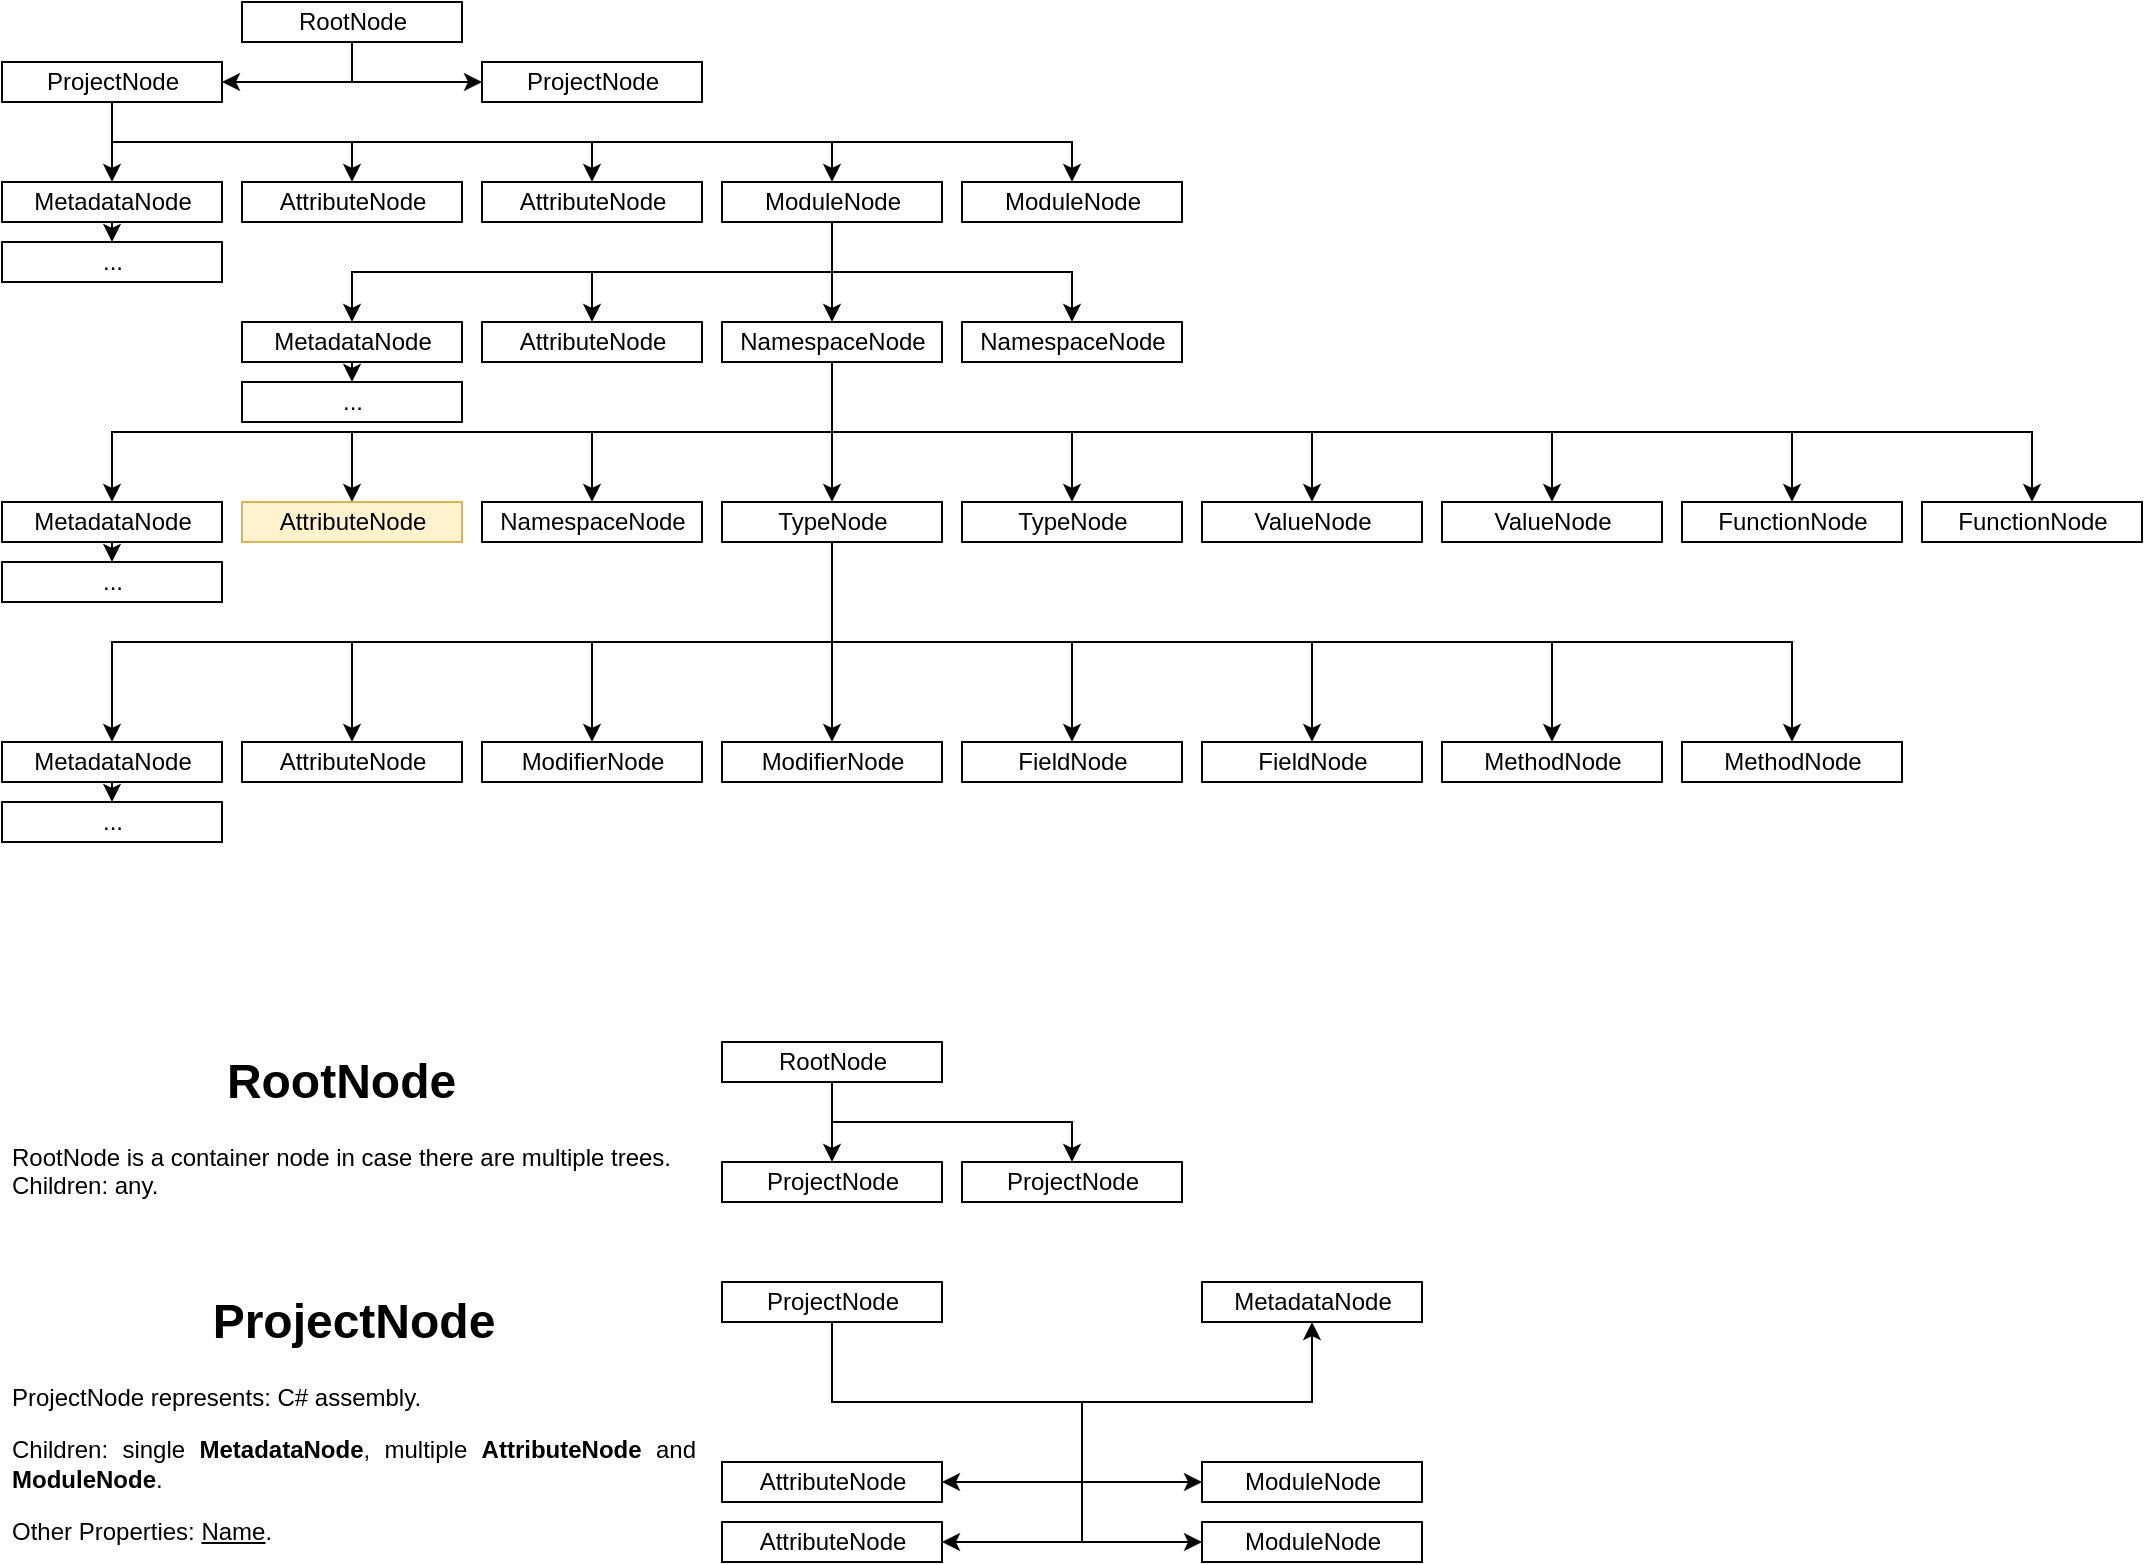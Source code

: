 <mxfile version="13.6.2" type="device"><diagram id="hMRSq9ujZ3ukGJ3Yu9Yh" name="Ast Structure"><mxGraphModel dx="905" dy="655" grid="1" gridSize="10" guides="1" tooltips="1" connect="1" arrows="1" fold="1" page="1" pageScale="1" pageWidth="827" pageHeight="1169" math="0" shadow="0"><root><mxCell id="0"/><mxCell id="1" parent="0"/><mxCell id="QCq0GDgMahYHKre1_ZzV-11" style="edgeStyle=orthogonalEdgeStyle;rounded=0;orthogonalLoop=1;jettySize=auto;html=1;exitX=0.5;exitY=1;exitDx=0;exitDy=0;entryX=0.5;entryY=0;entryDx=0;entryDy=0;" parent="1" source="QCq0GDgMahYHKre1_ZzV-1" target="QCq0GDgMahYHKre1_ZzV-7" edge="1"><mxGeometry relative="1" as="geometry"/></mxCell><mxCell id="QCq0GDgMahYHKre1_ZzV-14" style="edgeStyle=orthogonalEdgeStyle;rounded=0;orthogonalLoop=1;jettySize=auto;html=1;exitX=0.5;exitY=1;exitDx=0;exitDy=0;entryX=0.5;entryY=0;entryDx=0;entryDy=0;" parent="1" source="QCq0GDgMahYHKre1_ZzV-1" target="QCq0GDgMahYHKre1_ZzV-13" edge="1"><mxGeometry relative="1" as="geometry"/></mxCell><mxCell id="QCq0GDgMahYHKre1_ZzV-16" style="edgeStyle=orthogonalEdgeStyle;rounded=0;orthogonalLoop=1;jettySize=auto;html=1;exitX=0.5;exitY=1;exitDx=0;exitDy=0;entryX=0.5;entryY=0;entryDx=0;entryDy=0;" parent="1" source="QCq0GDgMahYHKre1_ZzV-1" target="QCq0GDgMahYHKre1_ZzV-15" edge="1"><mxGeometry relative="1" as="geometry"/></mxCell><mxCell id="QCq0GDgMahYHKre1_ZzV-19" style="edgeStyle=orthogonalEdgeStyle;rounded=0;orthogonalLoop=1;jettySize=auto;html=1;exitX=0.5;exitY=1;exitDx=0;exitDy=0;entryX=0.5;entryY=0;entryDx=0;entryDy=0;" parent="1" source="QCq0GDgMahYHKre1_ZzV-1" target="QCq0GDgMahYHKre1_ZzV-17" edge="1"><mxGeometry relative="1" as="geometry"/></mxCell><mxCell id="QCq0GDgMahYHKre1_ZzV-20" style="edgeStyle=orthogonalEdgeStyle;rounded=0;orthogonalLoop=1;jettySize=auto;html=1;exitX=0.5;exitY=1;exitDx=0;exitDy=0;entryX=0.5;entryY=0;entryDx=0;entryDy=0;" parent="1" source="QCq0GDgMahYHKre1_ZzV-1" target="QCq0GDgMahYHKre1_ZzV-18" edge="1"><mxGeometry relative="1" as="geometry"/></mxCell><mxCell id="QCq0GDgMahYHKre1_ZzV-1" value="ProjectNode" style="html=1;" parent="1" vertex="1"><mxGeometry x="10" y="40" width="110" height="20" as="geometry"/></mxCell><mxCell id="QCq0GDgMahYHKre1_ZzV-4" style="edgeStyle=orthogonalEdgeStyle;rounded=0;orthogonalLoop=1;jettySize=auto;html=1;exitX=0.5;exitY=1;exitDx=0;exitDy=0;entryX=1;entryY=0.5;entryDx=0;entryDy=0;" parent="1" source="QCq0GDgMahYHKre1_ZzV-2" target="QCq0GDgMahYHKre1_ZzV-1" edge="1"><mxGeometry relative="1" as="geometry"/></mxCell><mxCell id="QCq0GDgMahYHKre1_ZzV-5" style="edgeStyle=orthogonalEdgeStyle;rounded=0;orthogonalLoop=1;jettySize=auto;html=1;exitX=0.5;exitY=1;exitDx=0;exitDy=0;entryX=0;entryY=0.5;entryDx=0;entryDy=0;" parent="1" source="QCq0GDgMahYHKre1_ZzV-2" target="QCq0GDgMahYHKre1_ZzV-3" edge="1"><mxGeometry relative="1" as="geometry"/></mxCell><mxCell id="QCq0GDgMahYHKre1_ZzV-2" value="RootNode" style="html=1;" parent="1" vertex="1"><mxGeometry x="130" y="10" width="110" height="20" as="geometry"/></mxCell><mxCell id="QCq0GDgMahYHKre1_ZzV-3" value="ProjectNode" style="html=1;" parent="1" vertex="1"><mxGeometry x="250" y="40" width="110" height="20" as="geometry"/></mxCell><mxCell id="QCq0GDgMahYHKre1_ZzV-10" style="edgeStyle=orthogonalEdgeStyle;rounded=0;orthogonalLoop=1;jettySize=auto;html=1;exitX=0.5;exitY=1;exitDx=0;exitDy=0;entryX=0.5;entryY=0;entryDx=0;entryDy=0;" parent="1" source="QCq0GDgMahYHKre1_ZzV-7" target="QCq0GDgMahYHKre1_ZzV-9" edge="1"><mxGeometry relative="1" as="geometry"/></mxCell><mxCell id="QCq0GDgMahYHKre1_ZzV-7" value="MetadataNode" style="html=1;" parent="1" vertex="1"><mxGeometry x="10" y="100" width="110" height="20" as="geometry"/></mxCell><mxCell id="QCq0GDgMahYHKre1_ZzV-9" value="..." style="html=1;" parent="1" vertex="1"><mxGeometry x="10" y="130" width="110" height="20" as="geometry"/></mxCell><mxCell id="QCq0GDgMahYHKre1_ZzV-13" value="AttributeNode" style="html=1;" parent="1" vertex="1"><mxGeometry x="130" y="100" width="110" height="20" as="geometry"/></mxCell><mxCell id="QCq0GDgMahYHKre1_ZzV-15" value="AttributeNode" style="html=1;" parent="1" vertex="1"><mxGeometry x="250" y="100" width="110" height="20" as="geometry"/></mxCell><mxCell id="QCq0GDgMahYHKre1_ZzV-25" style="edgeStyle=orthogonalEdgeStyle;rounded=0;orthogonalLoop=1;jettySize=auto;html=1;exitX=0.5;exitY=1;exitDx=0;exitDy=0;entryX=0.5;entryY=0;entryDx=0;entryDy=0;" parent="1" source="QCq0GDgMahYHKre1_ZzV-17" target="QCq0GDgMahYHKre1_ZzV-21" edge="1"><mxGeometry relative="1" as="geometry"/></mxCell><mxCell id="QCq0GDgMahYHKre1_ZzV-26" style="edgeStyle=orthogonalEdgeStyle;rounded=0;orthogonalLoop=1;jettySize=auto;html=1;exitX=0.5;exitY=1;exitDx=0;exitDy=0;entryX=0.5;entryY=0;entryDx=0;entryDy=0;" parent="1" source="QCq0GDgMahYHKre1_ZzV-17" target="QCq0GDgMahYHKre1_ZzV-23" edge="1"><mxGeometry relative="1" as="geometry"/></mxCell><mxCell id="QCq0GDgMahYHKre1_ZzV-28" style="edgeStyle=orthogonalEdgeStyle;rounded=0;orthogonalLoop=1;jettySize=auto;html=1;exitX=0.5;exitY=1;exitDx=0;exitDy=0;entryX=0.5;entryY=0;entryDx=0;entryDy=0;" parent="1" source="QCq0GDgMahYHKre1_ZzV-17" target="QCq0GDgMahYHKre1_ZzV-27" edge="1"><mxGeometry relative="1" as="geometry"/></mxCell><mxCell id="QCq0GDgMahYHKre1_ZzV-33" style="edgeStyle=orthogonalEdgeStyle;rounded=0;orthogonalLoop=1;jettySize=auto;html=1;exitX=0.5;exitY=1;exitDx=0;exitDy=0;entryX=0.5;entryY=0;entryDx=0;entryDy=0;" parent="1" source="QCq0GDgMahYHKre1_ZzV-17" target="QCq0GDgMahYHKre1_ZzV-31" edge="1"><mxGeometry relative="1" as="geometry"/></mxCell><mxCell id="QCq0GDgMahYHKre1_ZzV-17" value="ModuleNode" style="html=1;" parent="1" vertex="1"><mxGeometry x="370" y="100" width="110" height="20" as="geometry"/></mxCell><mxCell id="QCq0GDgMahYHKre1_ZzV-18" value="ModuleNode" style="html=1;" parent="1" vertex="1"><mxGeometry x="490" y="100" width="110" height="20" as="geometry"/></mxCell><mxCell id="QCq0GDgMahYHKre1_ZzV-24" style="edgeStyle=orthogonalEdgeStyle;rounded=0;orthogonalLoop=1;jettySize=auto;html=1;exitX=0.5;exitY=1;exitDx=0;exitDy=0;entryX=0.5;entryY=0;entryDx=0;entryDy=0;" parent="1" source="QCq0GDgMahYHKre1_ZzV-21" target="QCq0GDgMahYHKre1_ZzV-22" edge="1"><mxGeometry relative="1" as="geometry"/></mxCell><mxCell id="QCq0GDgMahYHKre1_ZzV-21" value="MetadataNode" style="html=1;" parent="1" vertex="1"><mxGeometry x="130" y="170" width="110" height="20" as="geometry"/></mxCell><mxCell id="QCq0GDgMahYHKre1_ZzV-22" value="..." style="html=1;" parent="1" vertex="1"><mxGeometry x="130" y="200" width="110" height="20" as="geometry"/></mxCell><mxCell id="QCq0GDgMahYHKre1_ZzV-23" value="AttributeNode" style="html=1;" parent="1" vertex="1"><mxGeometry x="250" y="170" width="110" height="20" as="geometry"/></mxCell><mxCell id="QCq0GDgMahYHKre1_ZzV-40" style="edgeStyle=orthogonalEdgeStyle;rounded=0;orthogonalLoop=1;jettySize=auto;html=1;exitX=0.5;exitY=1;exitDx=0;exitDy=0;entryX=0.5;entryY=0;entryDx=0;entryDy=0;" parent="1" source="QCq0GDgMahYHKre1_ZzV-27" target="QCq0GDgMahYHKre1_ZzV-36" edge="1"><mxGeometry relative="1" as="geometry"/></mxCell><mxCell id="QCq0GDgMahYHKre1_ZzV-41" style="edgeStyle=orthogonalEdgeStyle;rounded=0;orthogonalLoop=1;jettySize=auto;html=1;exitX=0.5;exitY=1;exitDx=0;exitDy=0;entryX=0.5;entryY=0;entryDx=0;entryDy=0;" parent="1" source="QCq0GDgMahYHKre1_ZzV-27" target="QCq0GDgMahYHKre1_ZzV-38" edge="1"><mxGeometry relative="1" as="geometry"/></mxCell><mxCell id="QCq0GDgMahYHKre1_ZzV-42" style="edgeStyle=orthogonalEdgeStyle;rounded=0;orthogonalLoop=1;jettySize=auto;html=1;exitX=0.5;exitY=1;exitDx=0;exitDy=0;entryX=0.5;entryY=0;entryDx=0;entryDy=0;" parent="1" source="QCq0GDgMahYHKre1_ZzV-27" target="QCq0GDgMahYHKre1_ZzV-39" edge="1"><mxGeometry relative="1" as="geometry"/></mxCell><mxCell id="QCq0GDgMahYHKre1_ZzV-44" style="edgeStyle=orthogonalEdgeStyle;rounded=0;orthogonalLoop=1;jettySize=auto;html=1;exitX=0.5;exitY=1;exitDx=0;exitDy=0;entryX=0.5;entryY=0;entryDx=0;entryDy=0;" parent="1" source="QCq0GDgMahYHKre1_ZzV-27" target="QCq0GDgMahYHKre1_ZzV-43" edge="1"><mxGeometry relative="1" as="geometry"/></mxCell><mxCell id="QCq0GDgMahYHKre1_ZzV-46" style="edgeStyle=orthogonalEdgeStyle;rounded=0;orthogonalLoop=1;jettySize=auto;html=1;exitX=0.5;exitY=1;exitDx=0;exitDy=0;entryX=0.5;entryY=0;entryDx=0;entryDy=0;" parent="1" source="QCq0GDgMahYHKre1_ZzV-27" target="QCq0GDgMahYHKre1_ZzV-45" edge="1"><mxGeometry relative="1" as="geometry"/></mxCell><mxCell id="QCq0GDgMahYHKre1_ZzV-59" style="edgeStyle=orthogonalEdgeStyle;rounded=0;orthogonalLoop=1;jettySize=auto;html=1;exitX=0.5;exitY=1;exitDx=0;exitDy=0;entryX=0.5;entryY=0;entryDx=0;entryDy=0;" parent="1" source="QCq0GDgMahYHKre1_ZzV-27" target="QCq0GDgMahYHKre1_ZzV-55" edge="1"><mxGeometry relative="1" as="geometry"/></mxCell><mxCell id="QCq0GDgMahYHKre1_ZzV-60" style="edgeStyle=orthogonalEdgeStyle;rounded=0;orthogonalLoop=1;jettySize=auto;html=1;exitX=0.5;exitY=1;exitDx=0;exitDy=0;entryX=0.5;entryY=0;entryDx=0;entryDy=0;" parent="1" source="QCq0GDgMahYHKre1_ZzV-27" target="QCq0GDgMahYHKre1_ZzV-56" edge="1"><mxGeometry relative="1" as="geometry"/></mxCell><mxCell id="QCq0GDgMahYHKre1_ZzV-61" style="edgeStyle=orthogonalEdgeStyle;rounded=0;orthogonalLoop=1;jettySize=auto;html=1;exitX=0.5;exitY=1;exitDx=0;exitDy=0;entryX=0.5;entryY=0;entryDx=0;entryDy=0;" parent="1" source="QCq0GDgMahYHKre1_ZzV-27" target="QCq0GDgMahYHKre1_ZzV-57" edge="1"><mxGeometry relative="1" as="geometry"/></mxCell><mxCell id="QCq0GDgMahYHKre1_ZzV-62" style="edgeStyle=orthogonalEdgeStyle;rounded=0;orthogonalLoop=1;jettySize=auto;html=1;exitX=0.5;exitY=1;exitDx=0;exitDy=0;entryX=0.5;entryY=0;entryDx=0;entryDy=0;" parent="1" source="QCq0GDgMahYHKre1_ZzV-27" target="QCq0GDgMahYHKre1_ZzV-58" edge="1"><mxGeometry relative="1" as="geometry"/></mxCell><mxCell id="QCq0GDgMahYHKre1_ZzV-27" value="NamespaceNode" style="html=1;" parent="1" vertex="1"><mxGeometry x="370" y="170" width="110" height="20" as="geometry"/></mxCell><mxCell id="QCq0GDgMahYHKre1_ZzV-31" value="NamespaceNode" style="html=1;" parent="1" vertex="1"><mxGeometry x="490" y="170" width="110" height="20" as="geometry"/></mxCell><mxCell id="QCq0GDgMahYHKre1_ZzV-35" style="edgeStyle=orthogonalEdgeStyle;rounded=0;orthogonalLoop=1;jettySize=auto;html=1;exitX=0.5;exitY=1;exitDx=0;exitDy=0;entryX=0.5;entryY=0;entryDx=0;entryDy=0;" parent="1" source="QCq0GDgMahYHKre1_ZzV-36" target="QCq0GDgMahYHKre1_ZzV-37" edge="1"><mxGeometry relative="1" as="geometry"/></mxCell><mxCell id="QCq0GDgMahYHKre1_ZzV-36" value="MetadataNode" style="html=1;" parent="1" vertex="1"><mxGeometry x="10" y="260" width="110" height="20" as="geometry"/></mxCell><mxCell id="QCq0GDgMahYHKre1_ZzV-37" value="..." style="html=1;" parent="1" vertex="1"><mxGeometry x="10" y="290" width="110" height="20" as="geometry"/></mxCell><mxCell id="QCq0GDgMahYHKre1_ZzV-38" value="AttributeNode" style="html=1;fillColor=#fff2cc;strokeColor=#d6b656;" parent="1" vertex="1"><mxGeometry x="130" y="260" width="110" height="20" as="geometry"/></mxCell><mxCell id="QCq0GDgMahYHKre1_ZzV-39" value="NamespaceNode" style="html=1;" parent="1" vertex="1"><mxGeometry x="250" y="260" width="110" height="20" as="geometry"/></mxCell><mxCell id="QCq0GDgMahYHKre1_ZzV-52" style="edgeStyle=orthogonalEdgeStyle;rounded=0;orthogonalLoop=1;jettySize=auto;html=1;exitX=0.5;exitY=1;exitDx=0;exitDy=0;entryX=0.5;entryY=0;entryDx=0;entryDy=0;" parent="1" source="QCq0GDgMahYHKre1_ZzV-43" target="QCq0GDgMahYHKre1_ZzV-48" edge="1"><mxGeometry relative="1" as="geometry"/></mxCell><mxCell id="QCq0GDgMahYHKre1_ZzV-53" style="edgeStyle=orthogonalEdgeStyle;rounded=0;orthogonalLoop=1;jettySize=auto;html=1;exitX=0.5;exitY=1;exitDx=0;exitDy=0;entryX=0.5;entryY=0;entryDx=0;entryDy=0;" parent="1" source="QCq0GDgMahYHKre1_ZzV-43" target="QCq0GDgMahYHKre1_ZzV-50" edge="1"><mxGeometry relative="1" as="geometry"/></mxCell><mxCell id="QCq0GDgMahYHKre1_ZzV-54" style="edgeStyle=orthogonalEdgeStyle;rounded=0;orthogonalLoop=1;jettySize=auto;html=1;exitX=0.5;exitY=1;exitDx=0;exitDy=0;entryX=0.5;entryY=0;entryDx=0;entryDy=0;" parent="1" source="QCq0GDgMahYHKre1_ZzV-43" target="QCq0GDgMahYHKre1_ZzV-51" edge="1"><mxGeometry relative="1" as="geometry"/></mxCell><mxCell id="QCq0GDgMahYHKre1_ZzV-66" style="edgeStyle=orthogonalEdgeStyle;rounded=0;orthogonalLoop=1;jettySize=auto;html=1;exitX=0.5;exitY=1;exitDx=0;exitDy=0;entryX=0.5;entryY=0;entryDx=0;entryDy=0;" parent="1" source="QCq0GDgMahYHKre1_ZzV-43" target="QCq0GDgMahYHKre1_ZzV-63" edge="1"><mxGeometry relative="1" as="geometry"/></mxCell><mxCell id="QCq0GDgMahYHKre1_ZzV-67" style="edgeStyle=orthogonalEdgeStyle;rounded=0;orthogonalLoop=1;jettySize=auto;html=1;exitX=0.5;exitY=1;exitDx=0;exitDy=0;entryX=0.5;entryY=0;entryDx=0;entryDy=0;" parent="1" source="QCq0GDgMahYHKre1_ZzV-43" target="QCq0GDgMahYHKre1_ZzV-64" edge="1"><mxGeometry relative="1" as="geometry"/></mxCell><mxCell id="QCq0GDgMahYHKre1_ZzV-68" style="edgeStyle=orthogonalEdgeStyle;rounded=0;orthogonalLoop=1;jettySize=auto;html=1;exitX=0.5;exitY=1;exitDx=0;exitDy=0;entryX=0.5;entryY=0;entryDx=0;entryDy=0;" parent="1" source="QCq0GDgMahYHKre1_ZzV-43" target="QCq0GDgMahYHKre1_ZzV-65" edge="1"><mxGeometry relative="1" as="geometry"/></mxCell><mxCell id="QCq0GDgMahYHKre1_ZzV-71" style="edgeStyle=orthogonalEdgeStyle;rounded=0;orthogonalLoop=1;jettySize=auto;html=1;exitX=0.5;exitY=1;exitDx=0;exitDy=0;entryX=0.5;entryY=0;entryDx=0;entryDy=0;" parent="1" source="QCq0GDgMahYHKre1_ZzV-43" target="QCq0GDgMahYHKre1_ZzV-70" edge="1"><mxGeometry relative="1" as="geometry"/></mxCell><mxCell id="QCq0GDgMahYHKre1_ZzV-72" style="edgeStyle=orthogonalEdgeStyle;rounded=0;orthogonalLoop=1;jettySize=auto;html=1;exitX=0.5;exitY=1;exitDx=0;exitDy=0;entryX=0.5;entryY=0;entryDx=0;entryDy=0;" parent="1" source="QCq0GDgMahYHKre1_ZzV-43" target="QCq0GDgMahYHKre1_ZzV-69" edge="1"><mxGeometry relative="1" as="geometry"/></mxCell><mxCell id="QCq0GDgMahYHKre1_ZzV-43" value="TypeNode" style="html=1;" parent="1" vertex="1"><mxGeometry x="370" y="260" width="110" height="20" as="geometry"/></mxCell><mxCell id="QCq0GDgMahYHKre1_ZzV-45" value="TypeNode" style="html=1;" parent="1" vertex="1"><mxGeometry x="490" y="260" width="110" height="20" as="geometry"/></mxCell><mxCell id="QCq0GDgMahYHKre1_ZzV-47" style="edgeStyle=orthogonalEdgeStyle;rounded=0;orthogonalLoop=1;jettySize=auto;html=1;exitX=0.5;exitY=1;exitDx=0;exitDy=0;entryX=0.5;entryY=0;entryDx=0;entryDy=0;" parent="1" source="QCq0GDgMahYHKre1_ZzV-48" target="QCq0GDgMahYHKre1_ZzV-49" edge="1"><mxGeometry relative="1" as="geometry"/></mxCell><mxCell id="QCq0GDgMahYHKre1_ZzV-48" value="MetadataNode" style="html=1;" parent="1" vertex="1"><mxGeometry x="10" y="380" width="110" height="20" as="geometry"/></mxCell><mxCell id="QCq0GDgMahYHKre1_ZzV-49" value="..." style="html=1;" parent="1" vertex="1"><mxGeometry x="10" y="410" width="110" height="20" as="geometry"/></mxCell><mxCell id="QCq0GDgMahYHKre1_ZzV-50" value="AttributeNode" style="html=1;" parent="1" vertex="1"><mxGeometry x="130" y="380" width="110" height="20" as="geometry"/></mxCell><mxCell id="QCq0GDgMahYHKre1_ZzV-51" value="FieldNode" style="html=1;" parent="1" vertex="1"><mxGeometry x="490" y="380" width="110" height="20" as="geometry"/></mxCell><mxCell id="QCq0GDgMahYHKre1_ZzV-55" value="ValueNode" style="html=1;" parent="1" vertex="1"><mxGeometry x="610" y="260" width="110" height="20" as="geometry"/></mxCell><mxCell id="QCq0GDgMahYHKre1_ZzV-56" value="ValueNode" style="html=1;" parent="1" vertex="1"><mxGeometry x="730" y="260" width="110" height="20" as="geometry"/></mxCell><mxCell id="QCq0GDgMahYHKre1_ZzV-57" value="FunctionNode" style="html=1;" parent="1" vertex="1"><mxGeometry x="850" y="260" width="110" height="20" as="geometry"/></mxCell><mxCell id="QCq0GDgMahYHKre1_ZzV-58" value="FunctionNode" style="html=1;" parent="1" vertex="1"><mxGeometry x="970" y="260" width="110" height="20" as="geometry"/></mxCell><mxCell id="QCq0GDgMahYHKre1_ZzV-63" value="FieldNode" style="html=1;" parent="1" vertex="1"><mxGeometry x="610" y="380" width="110" height="20" as="geometry"/></mxCell><mxCell id="QCq0GDgMahYHKre1_ZzV-64" value="MethodNode" style="html=1;" parent="1" vertex="1"><mxGeometry x="730" y="380" width="110" height="20" as="geometry"/></mxCell><mxCell id="QCq0GDgMahYHKre1_ZzV-65" value="MethodNode" style="html=1;" parent="1" vertex="1"><mxGeometry x="850" y="380" width="110" height="20" as="geometry"/></mxCell><mxCell id="QCq0GDgMahYHKre1_ZzV-69" value="ModifierNode" style="html=1;" parent="1" vertex="1"><mxGeometry x="250" y="380" width="110" height="20" as="geometry"/></mxCell><mxCell id="QCq0GDgMahYHKre1_ZzV-70" value="ModifierNode" style="html=1;" parent="1" vertex="1"><mxGeometry x="370" y="380" width="110" height="20" as="geometry"/></mxCell><mxCell id="yBruF9Qo2934fT4LCnzP-12" style="edgeStyle=orthogonalEdgeStyle;rounded=0;orthogonalLoop=1;jettySize=auto;html=1;exitX=0.5;exitY=1;exitDx=0;exitDy=0;entryX=0.5;entryY=0;entryDx=0;entryDy=0;" edge="1" parent="1" source="yBruF9Qo2934fT4LCnzP-6" target="yBruF9Qo2934fT4LCnzP-8"><mxGeometry relative="1" as="geometry"/></mxCell><mxCell id="yBruF9Qo2934fT4LCnzP-13" style="edgeStyle=orthogonalEdgeStyle;rounded=0;orthogonalLoop=1;jettySize=auto;html=1;exitX=0.5;exitY=1;exitDx=0;exitDy=0;entryX=0.5;entryY=0;entryDx=0;entryDy=0;" edge="1" parent="1" source="yBruF9Qo2934fT4LCnzP-6" target="yBruF9Qo2934fT4LCnzP-9"><mxGeometry relative="1" as="geometry"/></mxCell><mxCell id="yBruF9Qo2934fT4LCnzP-6" value="RootNode" style="html=1;" vertex="1" parent="1"><mxGeometry x="370" y="530" width="110" height="20" as="geometry"/></mxCell><mxCell id="yBruF9Qo2934fT4LCnzP-8" value="ProjectNode" style="html=1;" vertex="1" parent="1"><mxGeometry x="370" y="590" width="110" height="20" as="geometry"/></mxCell><mxCell id="yBruF9Qo2934fT4LCnzP-9" value="ProjectNode" style="html=1;" vertex="1" parent="1"><mxGeometry x="490" y="590" width="110" height="20" as="geometry"/></mxCell><mxCell id="yBruF9Qo2934fT4LCnzP-14" value="&lt;h1 style=&quot;text-align: center&quot;&gt;RootNode&lt;/h1&gt;&lt;p style=&quot;text-align: justify&quot;&gt;RootNode is a container node in case there are multiple trees.&lt;br&gt;Children: any.&lt;/p&gt;" style="text;html=1;strokeColor=none;fillColor=none;spacing=5;spacingTop=-20;whiteSpace=wrap;overflow=hidden;rounded=0;" vertex="1" parent="1"><mxGeometry x="10" y="530" width="350" height="80" as="geometry"/></mxCell><mxCell id="yBruF9Qo2934fT4LCnzP-27" style="edgeStyle=orthogonalEdgeStyle;rounded=0;orthogonalLoop=1;jettySize=auto;html=1;exitX=0.5;exitY=1;exitDx=0;exitDy=0;entryX=1;entryY=0.5;entryDx=0;entryDy=0;" edge="1" parent="1" source="yBruF9Qo2934fT4LCnzP-15" target="yBruF9Qo2934fT4LCnzP-18"><mxGeometry relative="1" as="geometry"><Array as="points"><mxPoint x="425" y="710"/><mxPoint x="550" y="710"/><mxPoint x="550" y="750"/></Array></mxGeometry></mxCell><mxCell id="yBruF9Qo2934fT4LCnzP-28" style="edgeStyle=orthogonalEdgeStyle;rounded=0;orthogonalLoop=1;jettySize=auto;html=1;exitX=0.5;exitY=1;exitDx=0;exitDy=0;entryX=0.5;entryY=1;entryDx=0;entryDy=0;" edge="1" parent="1" source="yBruF9Qo2934fT4LCnzP-15" target="yBruF9Qo2934fT4LCnzP-17"><mxGeometry relative="1" as="geometry"><Array as="points"><mxPoint x="425" y="710"/><mxPoint x="665" y="710"/></Array></mxGeometry></mxCell><mxCell id="yBruF9Qo2934fT4LCnzP-29" style="edgeStyle=orthogonalEdgeStyle;rounded=0;orthogonalLoop=1;jettySize=auto;html=1;exitX=0.5;exitY=1;exitDx=0;exitDy=0;entryX=1;entryY=0.5;entryDx=0;entryDy=0;" edge="1" parent="1" source="yBruF9Qo2934fT4LCnzP-15" target="yBruF9Qo2934fT4LCnzP-26"><mxGeometry relative="1" as="geometry"><Array as="points"><mxPoint x="425" y="710"/><mxPoint x="550" y="710"/><mxPoint x="550" y="780"/></Array></mxGeometry></mxCell><mxCell id="yBruF9Qo2934fT4LCnzP-30" style="edgeStyle=orthogonalEdgeStyle;rounded=0;orthogonalLoop=1;jettySize=auto;html=1;exitX=0.5;exitY=1;exitDx=0;exitDy=0;entryX=0;entryY=0.5;entryDx=0;entryDy=0;" edge="1" parent="1" source="yBruF9Qo2934fT4LCnzP-15" target="yBruF9Qo2934fT4LCnzP-19"><mxGeometry relative="1" as="geometry"><Array as="points"><mxPoint x="425" y="710"/><mxPoint x="550" y="710"/><mxPoint x="550" y="750"/></Array></mxGeometry></mxCell><mxCell id="yBruF9Qo2934fT4LCnzP-31" style="edgeStyle=orthogonalEdgeStyle;rounded=0;orthogonalLoop=1;jettySize=auto;html=1;exitX=0.5;exitY=1;exitDx=0;exitDy=0;entryX=0;entryY=0.5;entryDx=0;entryDy=0;" edge="1" parent="1" source="yBruF9Qo2934fT4LCnzP-15" target="yBruF9Qo2934fT4LCnzP-25"><mxGeometry relative="1" as="geometry"><Array as="points"><mxPoint x="425" y="710"/><mxPoint x="550" y="710"/><mxPoint x="550" y="780"/></Array></mxGeometry></mxCell><mxCell id="yBruF9Qo2934fT4LCnzP-15" value="ProjectNode" style="html=1;" vertex="1" parent="1"><mxGeometry x="370" y="650" width="110" height="20" as="geometry"/></mxCell><mxCell id="yBruF9Qo2934fT4LCnzP-17" value="MetadataNode" style="html=1;" vertex="1" parent="1"><mxGeometry x="610" y="650" width="110" height="20" as="geometry"/></mxCell><mxCell id="yBruF9Qo2934fT4LCnzP-18" value="AttributeNode" style="html=1;" vertex="1" parent="1"><mxGeometry x="370" y="740" width="110" height="20" as="geometry"/></mxCell><mxCell id="yBruF9Qo2934fT4LCnzP-19" value="ModuleNode" style="html=1;" vertex="1" parent="1"><mxGeometry x="610" y="740" width="110" height="20" as="geometry"/></mxCell><mxCell id="yBruF9Qo2934fT4LCnzP-23" value="&lt;h1 style=&quot;text-align: center&quot;&gt;ProjectNode&lt;/h1&gt;&lt;p style=&quot;text-align: justify&quot;&gt;ProjectNode&amp;nbsp;represents: C# assembly.&lt;/p&gt;&lt;p style=&quot;text-align: justify&quot;&gt;Children: single &lt;b&gt;MetadataNode&lt;/b&gt;, multiple &lt;b&gt;AttributeNode &lt;/b&gt;and &lt;b&gt;ModuleNode&lt;/b&gt;.&lt;/p&gt;&lt;p style=&quot;text-align: justify&quot;&gt;Other Properties: &lt;u&gt;Name&lt;/u&gt;.&lt;/p&gt;" style="text;html=1;strokeColor=none;fillColor=none;spacing=5;spacingTop=-20;whiteSpace=wrap;overflow=hidden;rounded=0;" vertex="1" parent="1"><mxGeometry x="10" y="650" width="350" height="140" as="geometry"/></mxCell><mxCell id="yBruF9Qo2934fT4LCnzP-25" value="ModuleNode" style="html=1;" vertex="1" parent="1"><mxGeometry x="610" y="770" width="110" height="20" as="geometry"/></mxCell><mxCell id="yBruF9Qo2934fT4LCnzP-26" value="AttributeNode" style="html=1;" vertex="1" parent="1"><mxGeometry x="370" y="770" width="110" height="20" as="geometry"/></mxCell></root></mxGraphModel></diagram></mxfile>